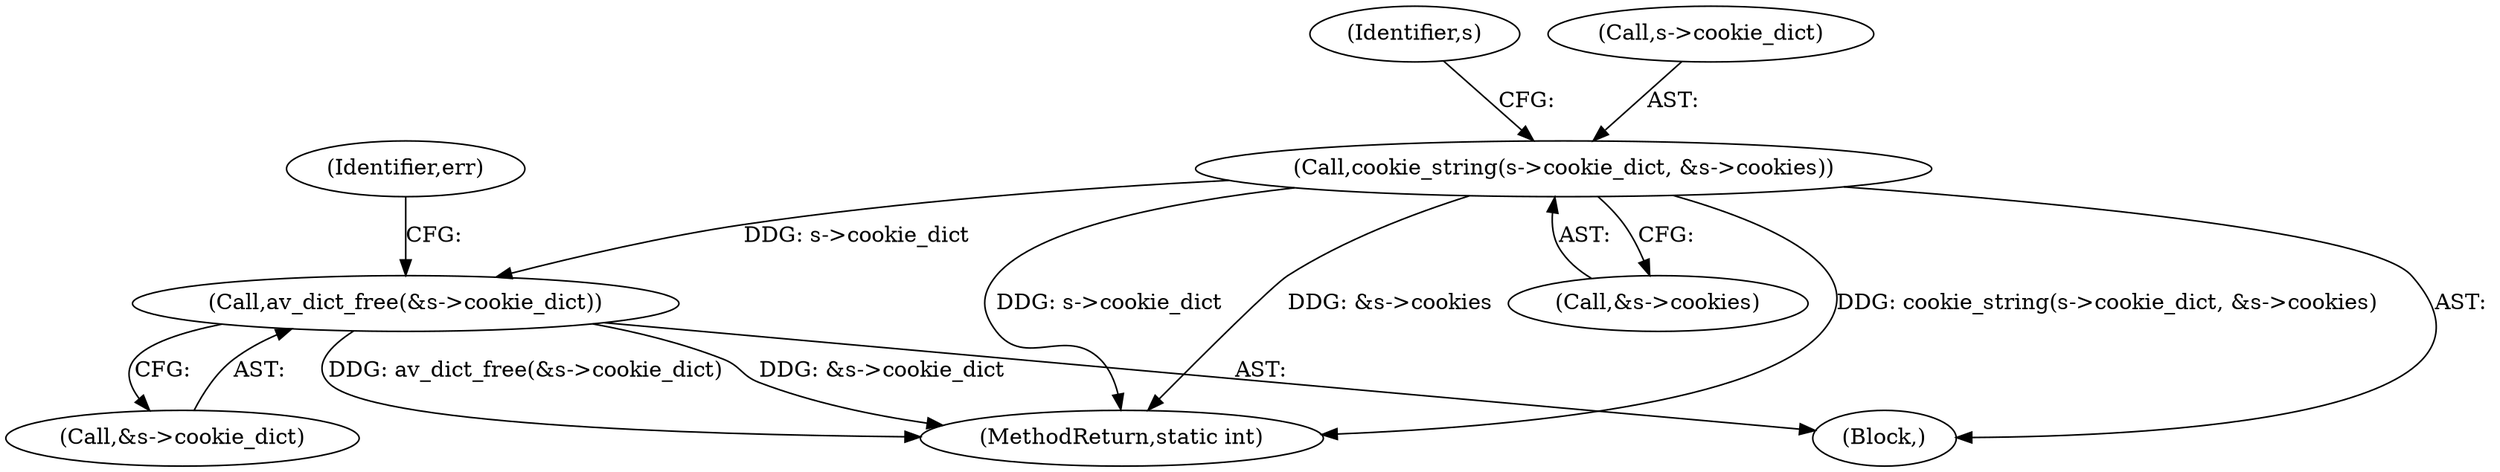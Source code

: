 digraph "0_FFmpeg_2a05c8f813de6f2278827734bf8102291e7484aa_3@pointer" {
"1000186" [label="(Call,cookie_string(s->cookie_dict, &s->cookies))"];
"1000194" [label="(Call,av_dict_free(&s->cookie_dict))"];
"1000201" [label="(MethodReturn,static int)"];
"1000197" [label="(Identifier,s)"];
"1000104" [label="(Block,)"];
"1000187" [label="(Call,s->cookie_dict)"];
"1000190" [label="(Call,&s->cookies)"];
"1000186" [label="(Call,cookie_string(s->cookie_dict, &s->cookies))"];
"1000195" [label="(Call,&s->cookie_dict)"];
"1000200" [label="(Identifier,err)"];
"1000194" [label="(Call,av_dict_free(&s->cookie_dict))"];
"1000186" -> "1000104"  [label="AST: "];
"1000186" -> "1000190"  [label="CFG: "];
"1000187" -> "1000186"  [label="AST: "];
"1000190" -> "1000186"  [label="AST: "];
"1000197" -> "1000186"  [label="CFG: "];
"1000186" -> "1000201"  [label="DDG: &s->cookies"];
"1000186" -> "1000201"  [label="DDG: cookie_string(s->cookie_dict, &s->cookies)"];
"1000186" -> "1000201"  [label="DDG: s->cookie_dict"];
"1000186" -> "1000194"  [label="DDG: s->cookie_dict"];
"1000194" -> "1000104"  [label="AST: "];
"1000194" -> "1000195"  [label="CFG: "];
"1000195" -> "1000194"  [label="AST: "];
"1000200" -> "1000194"  [label="CFG: "];
"1000194" -> "1000201"  [label="DDG: av_dict_free(&s->cookie_dict)"];
"1000194" -> "1000201"  [label="DDG: &s->cookie_dict"];
}
